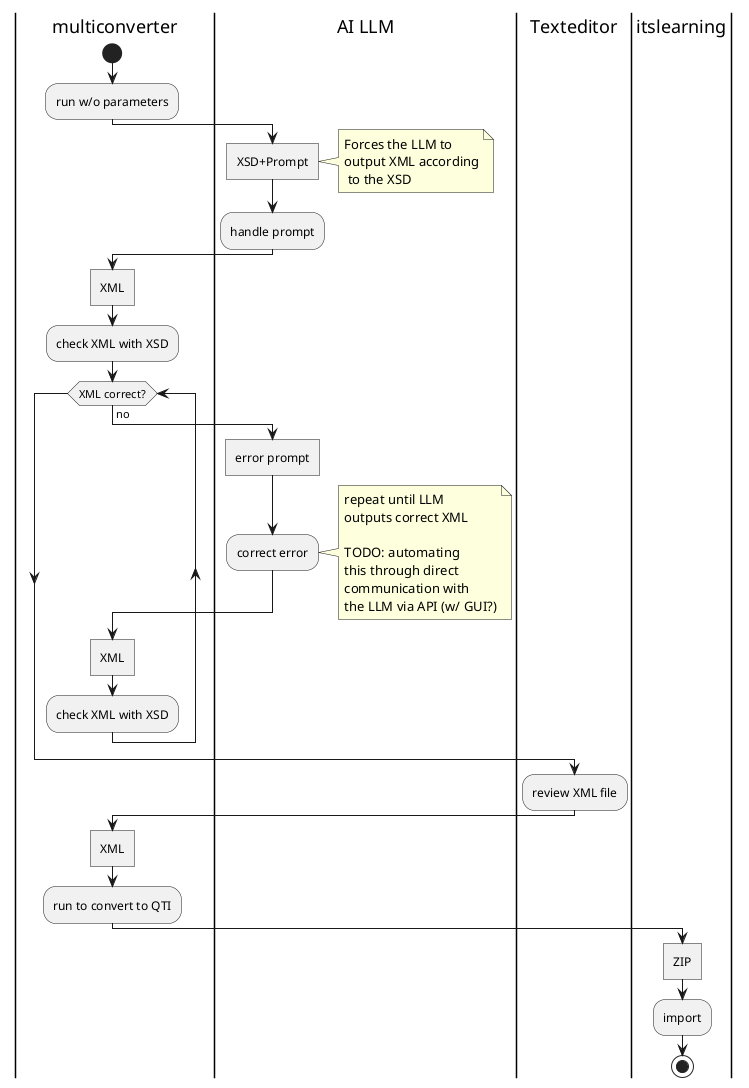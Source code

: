 @startuml


|multiconverter|
start
:run w/o parameters;
|AI LLM|
:XSD+Prompt]
note right
  Forces the LLM to
  output XML according
   to the XSD
end note
:handle prompt;
|multiconverter|
:XML]
:check XML with XSD;
while (XML correct?) is (no)
      |AI LLM|
      :error prompt]
      :correct error;
    note right
        repeat until LLM
        outputs correct XML

        TODO: automating
        this through direct
        communication with
        the LLM via API (w/ GUI?)
    end note
     |multiconverter|
:XML]
    :check XML with XSD;
endwhile
|multiconverter|

|Texteditor|
:review XML file;
|multiconverter|
:XML]
:run to convert to QTI;
|itslearning|
:ZIP]
:import;
stop

@enduml
